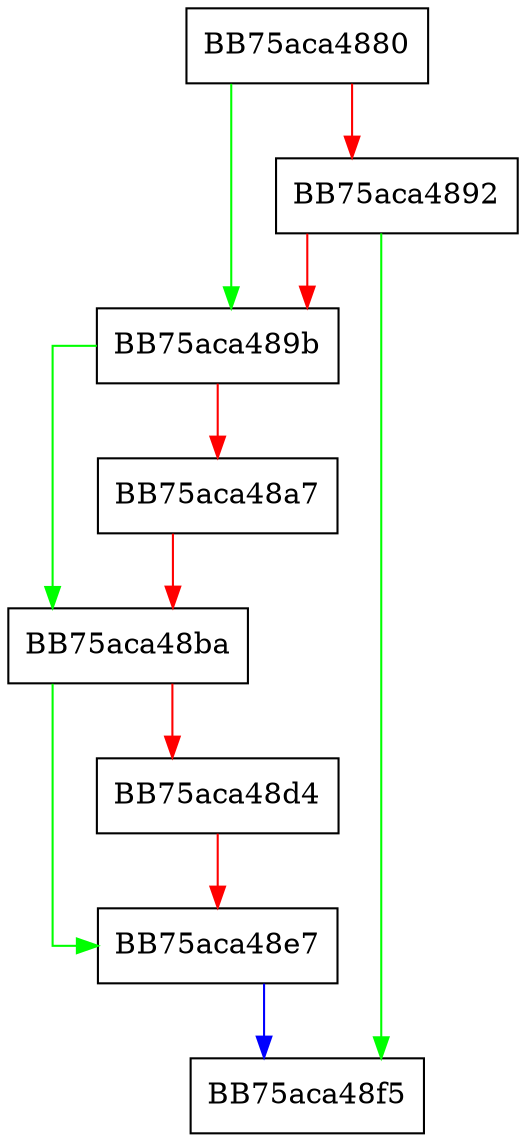digraph EnumerateClose {
  node [shape="box"];
  graph [splines=ortho];
  BB75aca4880 -> BB75aca489b [color="green"];
  BB75aca4880 -> BB75aca4892 [color="red"];
  BB75aca4892 -> BB75aca48f5 [color="green"];
  BB75aca4892 -> BB75aca489b [color="red"];
  BB75aca489b -> BB75aca48ba [color="green"];
  BB75aca489b -> BB75aca48a7 [color="red"];
  BB75aca48a7 -> BB75aca48ba [color="red"];
  BB75aca48ba -> BB75aca48e7 [color="green"];
  BB75aca48ba -> BB75aca48d4 [color="red"];
  BB75aca48d4 -> BB75aca48e7 [color="red"];
  BB75aca48e7 -> BB75aca48f5 [color="blue"];
}